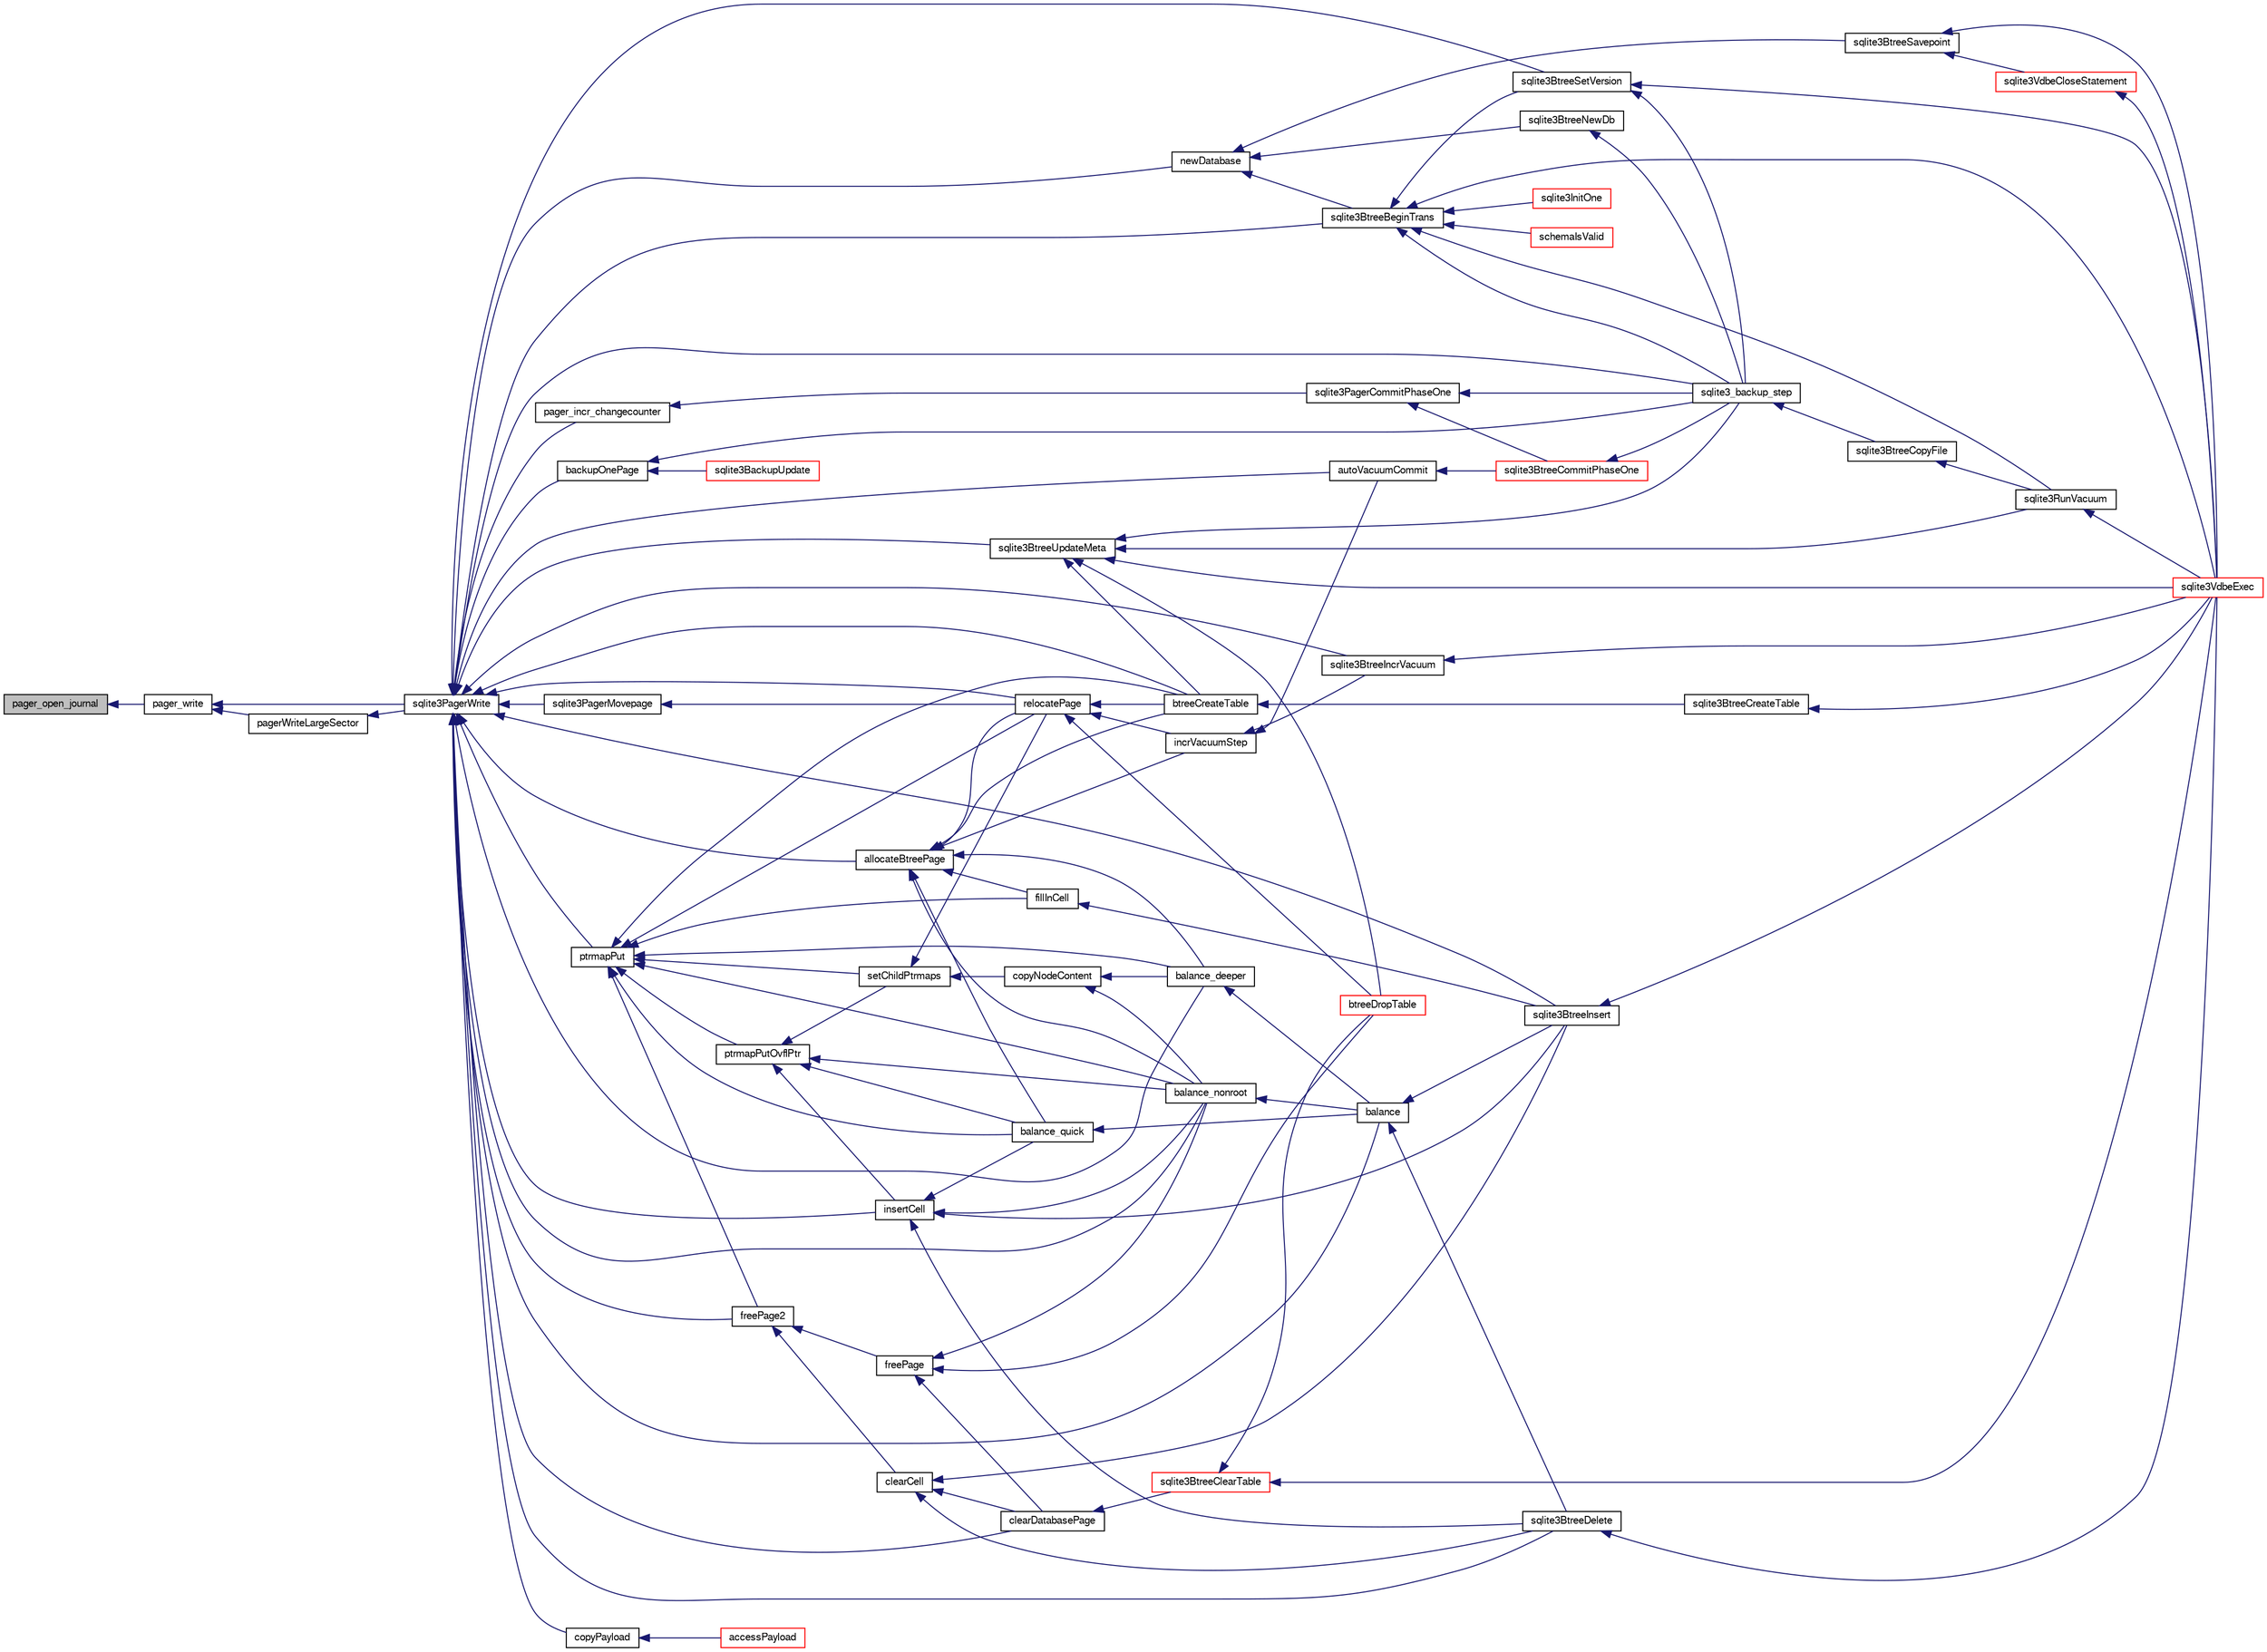 digraph "pager_open_journal"
{
  edge [fontname="FreeSans",fontsize="10",labelfontname="FreeSans",labelfontsize="10"];
  node [fontname="FreeSans",fontsize="10",shape=record];
  rankdir="LR";
  Node193225 [label="pager_open_journal",height=0.2,width=0.4,color="black", fillcolor="grey75", style="filled", fontcolor="black"];
  Node193225 -> Node193226 [dir="back",color="midnightblue",fontsize="10",style="solid",fontname="FreeSans"];
  Node193226 [label="pager_write",height=0.2,width=0.4,color="black", fillcolor="white", style="filled",URL="$sqlite3_8c.html#aa5dbf1a9dcccf0aa140b04b81325517f"];
  Node193226 -> Node193227 [dir="back",color="midnightblue",fontsize="10",style="solid",fontname="FreeSans"];
  Node193227 [label="pagerWriteLargeSector",height=0.2,width=0.4,color="black", fillcolor="white", style="filled",URL="$sqlite3_8c.html#a06334f0cc1c2dc95ffe29c2359928b92"];
  Node193227 -> Node193228 [dir="back",color="midnightblue",fontsize="10",style="solid",fontname="FreeSans"];
  Node193228 [label="sqlite3PagerWrite",height=0.2,width=0.4,color="black", fillcolor="white", style="filled",URL="$sqlite3_8c.html#ad4b8aee028ee99575b0748b299e04ed0"];
  Node193228 -> Node193229 [dir="back",color="midnightblue",fontsize="10",style="solid",fontname="FreeSans"];
  Node193229 [label="pager_incr_changecounter",height=0.2,width=0.4,color="black", fillcolor="white", style="filled",URL="$sqlite3_8c.html#add9f57a131d488bb6fc49dedc5a4df81"];
  Node193229 -> Node193230 [dir="back",color="midnightblue",fontsize="10",style="solid",fontname="FreeSans"];
  Node193230 [label="sqlite3PagerCommitPhaseOne",height=0.2,width=0.4,color="black", fillcolor="white", style="filled",URL="$sqlite3_8c.html#a2baf986bff9120486e9acc5951494ea7"];
  Node193230 -> Node193231 [dir="back",color="midnightblue",fontsize="10",style="solid",fontname="FreeSans"];
  Node193231 [label="sqlite3BtreeCommitPhaseOne",height=0.2,width=0.4,color="red", fillcolor="white", style="filled",URL="$sqlite3_8c.html#ae266cba101e64ad99a166f237532e262"];
  Node193231 -> Node193430 [dir="back",color="midnightblue",fontsize="10",style="solid",fontname="FreeSans"];
  Node193430 [label="sqlite3_backup_step",height=0.2,width=0.4,color="black", fillcolor="white", style="filled",URL="$sqlite3_8h.html#a1699b75e98d082eebc465a9e64c35269"];
  Node193430 -> Node193431 [dir="back",color="midnightblue",fontsize="10",style="solid",fontname="FreeSans"];
  Node193431 [label="sqlite3BtreeCopyFile",height=0.2,width=0.4,color="black", fillcolor="white", style="filled",URL="$sqlite3_8c.html#a4d9e19a79f0d5c1dfcef0bd137ae83f9"];
  Node193431 -> Node193432 [dir="back",color="midnightblue",fontsize="10",style="solid",fontname="FreeSans"];
  Node193432 [label="sqlite3RunVacuum",height=0.2,width=0.4,color="black", fillcolor="white", style="filled",URL="$sqlite3_8c.html#a5e83ddc7b3e7e8e79ad5d1fc92de1d2f"];
  Node193432 -> Node193362 [dir="back",color="midnightblue",fontsize="10",style="solid",fontname="FreeSans"];
  Node193362 [label="sqlite3VdbeExec",height=0.2,width=0.4,color="red", fillcolor="white", style="filled",URL="$sqlite3_8c.html#a8ce40a614bdc56719c4d642b1e4dfb21"];
  Node193230 -> Node193430 [dir="back",color="midnightblue",fontsize="10",style="solid",fontname="FreeSans"];
  Node193228 -> Node193495 [dir="back",color="midnightblue",fontsize="10",style="solid",fontname="FreeSans"];
  Node193495 [label="sqlite3PagerMovepage",height=0.2,width=0.4,color="black", fillcolor="white", style="filled",URL="$sqlite3_8c.html#a8cdedc7a185709301f12c4d7b305aa1e"];
  Node193495 -> Node193496 [dir="back",color="midnightblue",fontsize="10",style="solid",fontname="FreeSans"];
  Node193496 [label="relocatePage",height=0.2,width=0.4,color="black", fillcolor="white", style="filled",URL="$sqlite3_8c.html#af8fb5934ff87b02845c89350c57fd2bc"];
  Node193496 -> Node193497 [dir="back",color="midnightblue",fontsize="10",style="solid",fontname="FreeSans"];
  Node193497 [label="incrVacuumStep",height=0.2,width=0.4,color="black", fillcolor="white", style="filled",URL="$sqlite3_8c.html#a68a85130a567f1700dc0907ec9227892"];
  Node193497 -> Node193498 [dir="back",color="midnightblue",fontsize="10",style="solid",fontname="FreeSans"];
  Node193498 [label="sqlite3BtreeIncrVacuum",height=0.2,width=0.4,color="black", fillcolor="white", style="filled",URL="$sqlite3_8c.html#a0b4c98acfd785fc6d5dc5c3237030318"];
  Node193498 -> Node193362 [dir="back",color="midnightblue",fontsize="10",style="solid",fontname="FreeSans"];
  Node193497 -> Node193499 [dir="back",color="midnightblue",fontsize="10",style="solid",fontname="FreeSans"];
  Node193499 [label="autoVacuumCommit",height=0.2,width=0.4,color="black", fillcolor="white", style="filled",URL="$sqlite3_8c.html#a809d22c6311135ae3048adf41febaef0"];
  Node193499 -> Node193231 [dir="back",color="midnightblue",fontsize="10",style="solid",fontname="FreeSans"];
  Node193496 -> Node193500 [dir="back",color="midnightblue",fontsize="10",style="solid",fontname="FreeSans"];
  Node193500 [label="btreeCreateTable",height=0.2,width=0.4,color="black", fillcolor="white", style="filled",URL="$sqlite3_8c.html#a48e09eaac366a6b585edd02553872954"];
  Node193500 -> Node193501 [dir="back",color="midnightblue",fontsize="10",style="solid",fontname="FreeSans"];
  Node193501 [label="sqlite3BtreeCreateTable",height=0.2,width=0.4,color="black", fillcolor="white", style="filled",URL="$sqlite3_8c.html#a1a9ef91a0faff12254ec3f58cade3291"];
  Node193501 -> Node193362 [dir="back",color="midnightblue",fontsize="10",style="solid",fontname="FreeSans"];
  Node193496 -> Node193502 [dir="back",color="midnightblue",fontsize="10",style="solid",fontname="FreeSans"];
  Node193502 [label="btreeDropTable",height=0.2,width=0.4,color="red", fillcolor="white", style="filled",URL="$sqlite3_8c.html#abba4061ea34842db278e91f537d2c2ff"];
  Node193228 -> Node193504 [dir="back",color="midnightblue",fontsize="10",style="solid",fontname="FreeSans"];
  Node193504 [label="ptrmapPut",height=0.2,width=0.4,color="black", fillcolor="white", style="filled",URL="$sqlite3_8c.html#ac16fbe55892f29324ac5d09957374ed0"];
  Node193504 -> Node193505 [dir="back",color="midnightblue",fontsize="10",style="solid",fontname="FreeSans"];
  Node193505 [label="ptrmapPutOvflPtr",height=0.2,width=0.4,color="black", fillcolor="white", style="filled",URL="$sqlite3_8c.html#a5b7cb112db531e0498aaddcbadb4985b"];
  Node193505 -> Node193506 [dir="back",color="midnightblue",fontsize="10",style="solid",fontname="FreeSans"];
  Node193506 [label="setChildPtrmaps",height=0.2,width=0.4,color="black", fillcolor="white", style="filled",URL="$sqlite3_8c.html#adf2ff6d11495ca47f88ace93f5be9d91"];
  Node193506 -> Node193496 [dir="back",color="midnightblue",fontsize="10",style="solid",fontname="FreeSans"];
  Node193506 -> Node193507 [dir="back",color="midnightblue",fontsize="10",style="solid",fontname="FreeSans"];
  Node193507 [label="copyNodeContent",height=0.2,width=0.4,color="black", fillcolor="white", style="filled",URL="$sqlite3_8c.html#ad73085375c8b00ebc87bc75dba37ca7b"];
  Node193507 -> Node193508 [dir="back",color="midnightblue",fontsize="10",style="solid",fontname="FreeSans"];
  Node193508 [label="balance_nonroot",height=0.2,width=0.4,color="black", fillcolor="white", style="filled",URL="$sqlite3_8c.html#a513ba5c0beb3462a4b60064469f1539d"];
  Node193508 -> Node193509 [dir="back",color="midnightblue",fontsize="10",style="solid",fontname="FreeSans"];
  Node193509 [label="balance",height=0.2,width=0.4,color="black", fillcolor="white", style="filled",URL="$sqlite3_8c.html#a173f7c872fb68ccd3a20440d640b66c7"];
  Node193509 -> Node193510 [dir="back",color="midnightblue",fontsize="10",style="solid",fontname="FreeSans"];
  Node193510 [label="sqlite3BtreeInsert",height=0.2,width=0.4,color="black", fillcolor="white", style="filled",URL="$sqlite3_8c.html#aa6c6b68ed28d38984e5fa329794d7f02"];
  Node193510 -> Node193362 [dir="back",color="midnightblue",fontsize="10",style="solid",fontname="FreeSans"];
  Node193509 -> Node193511 [dir="back",color="midnightblue",fontsize="10",style="solid",fontname="FreeSans"];
  Node193511 [label="sqlite3BtreeDelete",height=0.2,width=0.4,color="black", fillcolor="white", style="filled",URL="$sqlite3_8c.html#a65c40cd7ec987dbd25392a180f388fe7"];
  Node193511 -> Node193362 [dir="back",color="midnightblue",fontsize="10",style="solid",fontname="FreeSans"];
  Node193507 -> Node193512 [dir="back",color="midnightblue",fontsize="10",style="solid",fontname="FreeSans"];
  Node193512 [label="balance_deeper",height=0.2,width=0.4,color="black", fillcolor="white", style="filled",URL="$sqlite3_8c.html#af8eafba12a6ebc987cf6ae89f4cce1a8"];
  Node193512 -> Node193509 [dir="back",color="midnightblue",fontsize="10",style="solid",fontname="FreeSans"];
  Node193505 -> Node193513 [dir="back",color="midnightblue",fontsize="10",style="solid",fontname="FreeSans"];
  Node193513 [label="insertCell",height=0.2,width=0.4,color="black", fillcolor="white", style="filled",URL="$sqlite3_8c.html#a16d3a955fe59894c541d500ddf92d7c0"];
  Node193513 -> Node193514 [dir="back",color="midnightblue",fontsize="10",style="solid",fontname="FreeSans"];
  Node193514 [label="balance_quick",height=0.2,width=0.4,color="black", fillcolor="white", style="filled",URL="$sqlite3_8c.html#a92f1869a02b8b9196e5ea7ed2e61c328"];
  Node193514 -> Node193509 [dir="back",color="midnightblue",fontsize="10",style="solid",fontname="FreeSans"];
  Node193513 -> Node193508 [dir="back",color="midnightblue",fontsize="10",style="solid",fontname="FreeSans"];
  Node193513 -> Node193510 [dir="back",color="midnightblue",fontsize="10",style="solid",fontname="FreeSans"];
  Node193513 -> Node193511 [dir="back",color="midnightblue",fontsize="10",style="solid",fontname="FreeSans"];
  Node193505 -> Node193514 [dir="back",color="midnightblue",fontsize="10",style="solid",fontname="FreeSans"];
  Node193505 -> Node193508 [dir="back",color="midnightblue",fontsize="10",style="solid",fontname="FreeSans"];
  Node193504 -> Node193506 [dir="back",color="midnightblue",fontsize="10",style="solid",fontname="FreeSans"];
  Node193504 -> Node193496 [dir="back",color="midnightblue",fontsize="10",style="solid",fontname="FreeSans"];
  Node193504 -> Node193515 [dir="back",color="midnightblue",fontsize="10",style="solid",fontname="FreeSans"];
  Node193515 [label="freePage2",height=0.2,width=0.4,color="black", fillcolor="white", style="filled",URL="$sqlite3_8c.html#a625a2c2bdaf95cdb3a7cb945201f7efb"];
  Node193515 -> Node193516 [dir="back",color="midnightblue",fontsize="10",style="solid",fontname="FreeSans"];
  Node193516 [label="freePage",height=0.2,width=0.4,color="black", fillcolor="white", style="filled",URL="$sqlite3_8c.html#ad98f5006fdec390948dd2966cf0cf12f"];
  Node193516 -> Node193508 [dir="back",color="midnightblue",fontsize="10",style="solid",fontname="FreeSans"];
  Node193516 -> Node193517 [dir="back",color="midnightblue",fontsize="10",style="solid",fontname="FreeSans"];
  Node193517 [label="clearDatabasePage",height=0.2,width=0.4,color="black", fillcolor="white", style="filled",URL="$sqlite3_8c.html#aecc3046a56feeeabd3ca93c0685e35d5"];
  Node193517 -> Node193518 [dir="back",color="midnightblue",fontsize="10",style="solid",fontname="FreeSans"];
  Node193518 [label="sqlite3BtreeClearTable",height=0.2,width=0.4,color="red", fillcolor="white", style="filled",URL="$sqlite3_8c.html#ac2fcbee7dcc155d776ecf9d5151f3872"];
  Node193518 -> Node193502 [dir="back",color="midnightblue",fontsize="10",style="solid",fontname="FreeSans"];
  Node193518 -> Node193362 [dir="back",color="midnightblue",fontsize="10",style="solid",fontname="FreeSans"];
  Node193516 -> Node193502 [dir="back",color="midnightblue",fontsize="10",style="solid",fontname="FreeSans"];
  Node193515 -> Node193520 [dir="back",color="midnightblue",fontsize="10",style="solid",fontname="FreeSans"];
  Node193520 [label="clearCell",height=0.2,width=0.4,color="black", fillcolor="white", style="filled",URL="$sqlite3_8c.html#acde9692b1b53b7e35fa3ee62c01a0341"];
  Node193520 -> Node193510 [dir="back",color="midnightblue",fontsize="10",style="solid",fontname="FreeSans"];
  Node193520 -> Node193511 [dir="back",color="midnightblue",fontsize="10",style="solid",fontname="FreeSans"];
  Node193520 -> Node193517 [dir="back",color="midnightblue",fontsize="10",style="solid",fontname="FreeSans"];
  Node193504 -> Node193521 [dir="back",color="midnightblue",fontsize="10",style="solid",fontname="FreeSans"];
  Node193521 [label="fillInCell",height=0.2,width=0.4,color="black", fillcolor="white", style="filled",URL="$sqlite3_8c.html#ab66a77004cf93954f2aae7e52a4e51a7"];
  Node193521 -> Node193510 [dir="back",color="midnightblue",fontsize="10",style="solid",fontname="FreeSans"];
  Node193504 -> Node193514 [dir="back",color="midnightblue",fontsize="10",style="solid",fontname="FreeSans"];
  Node193504 -> Node193508 [dir="back",color="midnightblue",fontsize="10",style="solid",fontname="FreeSans"];
  Node193504 -> Node193512 [dir="back",color="midnightblue",fontsize="10",style="solid",fontname="FreeSans"];
  Node193504 -> Node193500 [dir="back",color="midnightblue",fontsize="10",style="solid",fontname="FreeSans"];
  Node193228 -> Node193522 [dir="back",color="midnightblue",fontsize="10",style="solid",fontname="FreeSans"];
  Node193522 [label="newDatabase",height=0.2,width=0.4,color="black", fillcolor="white", style="filled",URL="$sqlite3_8c.html#a974c792d17dab330807b588197cae229"];
  Node193522 -> Node193523 [dir="back",color="midnightblue",fontsize="10",style="solid",fontname="FreeSans"];
  Node193523 [label="sqlite3BtreeNewDb",height=0.2,width=0.4,color="black", fillcolor="white", style="filled",URL="$sqlite3_8c.html#a08d2026f82b067753a698376c12c0324"];
  Node193523 -> Node193430 [dir="back",color="midnightblue",fontsize="10",style="solid",fontname="FreeSans"];
  Node193522 -> Node193524 [dir="back",color="midnightblue",fontsize="10",style="solid",fontname="FreeSans"];
  Node193524 [label="sqlite3BtreeBeginTrans",height=0.2,width=0.4,color="black", fillcolor="white", style="filled",URL="$sqlite3_8c.html#a52d6706df15c67c22aa7d0e290c16bf5"];
  Node193524 -> Node193525 [dir="back",color="midnightblue",fontsize="10",style="solid",fontname="FreeSans"];
  Node193525 [label="sqlite3BtreeSetVersion",height=0.2,width=0.4,color="black", fillcolor="white", style="filled",URL="$sqlite3_8c.html#a2db3061b5c557699a47415ca0342ba01"];
  Node193525 -> Node193430 [dir="back",color="midnightblue",fontsize="10",style="solid",fontname="FreeSans"];
  Node193525 -> Node193362 [dir="back",color="midnightblue",fontsize="10",style="solid",fontname="FreeSans"];
  Node193524 -> Node193430 [dir="back",color="midnightblue",fontsize="10",style="solid",fontname="FreeSans"];
  Node193524 -> Node193362 [dir="back",color="midnightblue",fontsize="10",style="solid",fontname="FreeSans"];
  Node193524 -> Node193233 [dir="back",color="midnightblue",fontsize="10",style="solid",fontname="FreeSans"];
  Node193233 [label="sqlite3InitOne",height=0.2,width=0.4,color="red", fillcolor="white", style="filled",URL="$sqlite3_8c.html#ac4318b25df65269906b0379251fe9b85"];
  Node193524 -> Node193335 [dir="back",color="midnightblue",fontsize="10",style="solid",fontname="FreeSans"];
  Node193335 [label="schemaIsValid",height=0.2,width=0.4,color="red", fillcolor="white", style="filled",URL="$sqlite3_8c.html#a7c466fe28e7ca6f46b8bf72c46d9738d"];
  Node193524 -> Node193432 [dir="back",color="midnightblue",fontsize="10",style="solid",fontname="FreeSans"];
  Node193522 -> Node193526 [dir="back",color="midnightblue",fontsize="10",style="solid",fontname="FreeSans"];
  Node193526 [label="sqlite3BtreeSavepoint",height=0.2,width=0.4,color="black", fillcolor="white", style="filled",URL="$sqlite3_8c.html#a4580edf7e5192abf64317a3931972115"];
  Node193526 -> Node193527 [dir="back",color="midnightblue",fontsize="10",style="solid",fontname="FreeSans"];
  Node193527 [label="sqlite3VdbeCloseStatement",height=0.2,width=0.4,color="red", fillcolor="white", style="filled",URL="$sqlite3_8c.html#a4c26892e24ee00a0b5ba3bdeaf2d36fa"];
  Node193527 -> Node193362 [dir="back",color="midnightblue",fontsize="10",style="solid",fontname="FreeSans"];
  Node193526 -> Node193362 [dir="back",color="midnightblue",fontsize="10",style="solid",fontname="FreeSans"];
  Node193228 -> Node193524 [dir="back",color="midnightblue",fontsize="10",style="solid",fontname="FreeSans"];
  Node193228 -> Node193496 [dir="back",color="midnightblue",fontsize="10",style="solid",fontname="FreeSans"];
  Node193228 -> Node193498 [dir="back",color="midnightblue",fontsize="10",style="solid",fontname="FreeSans"];
  Node193228 -> Node193499 [dir="back",color="midnightblue",fontsize="10",style="solid",fontname="FreeSans"];
  Node193228 -> Node193528 [dir="back",color="midnightblue",fontsize="10",style="solid",fontname="FreeSans"];
  Node193528 [label="copyPayload",height=0.2,width=0.4,color="black", fillcolor="white", style="filled",URL="$sqlite3_8c.html#aedb2ad4326779a68bc8e012570bda430"];
  Node193528 -> Node193529 [dir="back",color="midnightblue",fontsize="10",style="solid",fontname="FreeSans"];
  Node193529 [label="accessPayload",height=0.2,width=0.4,color="red", fillcolor="white", style="filled",URL="$sqlite3_8c.html#acf70e6d3cb6afd54d677b3dffb6959d2"];
  Node193228 -> Node193550 [dir="back",color="midnightblue",fontsize="10",style="solid",fontname="FreeSans"];
  Node193550 [label="allocateBtreePage",height=0.2,width=0.4,color="black", fillcolor="white", style="filled",URL="$sqlite3_8c.html#ae84ce1103eabfe9455a6a59e6cec4a33"];
  Node193550 -> Node193496 [dir="back",color="midnightblue",fontsize="10",style="solid",fontname="FreeSans"];
  Node193550 -> Node193497 [dir="back",color="midnightblue",fontsize="10",style="solid",fontname="FreeSans"];
  Node193550 -> Node193521 [dir="back",color="midnightblue",fontsize="10",style="solid",fontname="FreeSans"];
  Node193550 -> Node193514 [dir="back",color="midnightblue",fontsize="10",style="solid",fontname="FreeSans"];
  Node193550 -> Node193508 [dir="back",color="midnightblue",fontsize="10",style="solid",fontname="FreeSans"];
  Node193550 -> Node193512 [dir="back",color="midnightblue",fontsize="10",style="solid",fontname="FreeSans"];
  Node193550 -> Node193500 [dir="back",color="midnightblue",fontsize="10",style="solid",fontname="FreeSans"];
  Node193228 -> Node193515 [dir="back",color="midnightblue",fontsize="10",style="solid",fontname="FreeSans"];
  Node193228 -> Node193513 [dir="back",color="midnightblue",fontsize="10",style="solid",fontname="FreeSans"];
  Node193228 -> Node193508 [dir="back",color="midnightblue",fontsize="10",style="solid",fontname="FreeSans"];
  Node193228 -> Node193512 [dir="back",color="midnightblue",fontsize="10",style="solid",fontname="FreeSans"];
  Node193228 -> Node193509 [dir="back",color="midnightblue",fontsize="10",style="solid",fontname="FreeSans"];
  Node193228 -> Node193510 [dir="back",color="midnightblue",fontsize="10",style="solid",fontname="FreeSans"];
  Node193228 -> Node193511 [dir="back",color="midnightblue",fontsize="10",style="solid",fontname="FreeSans"];
  Node193228 -> Node193500 [dir="back",color="midnightblue",fontsize="10",style="solid",fontname="FreeSans"];
  Node193228 -> Node193517 [dir="back",color="midnightblue",fontsize="10",style="solid",fontname="FreeSans"];
  Node193228 -> Node193551 [dir="back",color="midnightblue",fontsize="10",style="solid",fontname="FreeSans"];
  Node193551 [label="sqlite3BtreeUpdateMeta",height=0.2,width=0.4,color="black", fillcolor="white", style="filled",URL="$sqlite3_8c.html#a550ba529de456d619365377b5528641c"];
  Node193551 -> Node193500 [dir="back",color="midnightblue",fontsize="10",style="solid",fontname="FreeSans"];
  Node193551 -> Node193502 [dir="back",color="midnightblue",fontsize="10",style="solid",fontname="FreeSans"];
  Node193551 -> Node193430 [dir="back",color="midnightblue",fontsize="10",style="solid",fontname="FreeSans"];
  Node193551 -> Node193362 [dir="back",color="midnightblue",fontsize="10",style="solid",fontname="FreeSans"];
  Node193551 -> Node193432 [dir="back",color="midnightblue",fontsize="10",style="solid",fontname="FreeSans"];
  Node193228 -> Node193525 [dir="back",color="midnightblue",fontsize="10",style="solid",fontname="FreeSans"];
  Node193228 -> Node193552 [dir="back",color="midnightblue",fontsize="10",style="solid",fontname="FreeSans"];
  Node193552 [label="backupOnePage",height=0.2,width=0.4,color="black", fillcolor="white", style="filled",URL="$sqlite3_8c.html#a7efb6a8380d746b14e73db99ad3428a2"];
  Node193552 -> Node193430 [dir="back",color="midnightblue",fontsize="10",style="solid",fontname="FreeSans"];
  Node193552 -> Node193553 [dir="back",color="midnightblue",fontsize="10",style="solid",fontname="FreeSans"];
  Node193553 [label="sqlite3BackupUpdate",height=0.2,width=0.4,color="red", fillcolor="white", style="filled",URL="$sqlite3_8c.html#a928fd0b03c8d689beb3b81d73e9c713c"];
  Node193228 -> Node193430 [dir="back",color="midnightblue",fontsize="10",style="solid",fontname="FreeSans"];
  Node193226 -> Node193228 [dir="back",color="midnightblue",fontsize="10",style="solid",fontname="FreeSans"];
}
